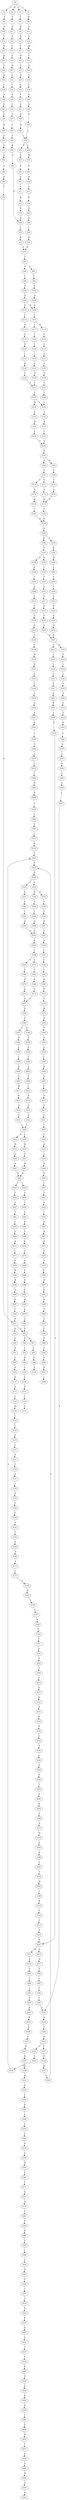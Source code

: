 strict digraph  {
	S0 -> S1 [ label = A ];
	S0 -> S2 [ label = G ];
	S0 -> S3 [ label = M ];
	S0 -> S4 [ label = L ];
	S1 -> S5 [ label = L ];
	S2 -> S6 [ label = V ];
	S3 -> S7 [ label = Y ];
	S4 -> S8 [ label = H ];
	S5 -> S9 [ label = H ];
	S6 -> S10 [ label = N ];
	S7 -> S11 [ label = Q ];
	S8 -> S12 [ label = Q ];
	S9 -> S13 [ label = R ];
	S10 -> S14 [ label = G ];
	S11 -> S15 [ label = S ];
	S12 -> S16 [ label = T ];
	S13 -> S17 [ label = V ];
	S14 -> S18 [ label = E ];
	S15 -> S19 [ label = L ];
	S16 -> S20 [ label = M ];
	S17 -> S21 [ label = M ];
	S18 -> S22 [ label = R ];
	S19 -> S23 [ label = G ];
	S20 -> S24 [ label = Y ];
	S21 -> S25 [ label = F ];
	S22 -> S26 [ label = V ];
	S23 -> S27 [ label = H ];
	S24 -> S28 [ label = Q ];
	S25 -> S29 [ label = D ];
	S26 -> S30 [ label = Q ];
	S27 -> S31 [ label = Q ];
	S28 -> S32 [ label = T ];
	S29 -> S33 [ label = S ];
	S30 -> S34 [ label = I ];
	S31 -> S35 [ label = L ];
	S32 -> S36 [ label = L ];
	S33 -> S37 [ label = V ];
	S34 -> S38 [ label = H ];
	S35 -> S39 [ label = A ];
	S36 -> S40 [ label = G ];
	S37 -> S41 [ label = G ];
	S38 -> S42 [ label = V ];
	S39 -> S43 [ label = L ];
	S40 -> S44 [ label = Q ];
	S41 -> S45 [ label = Q ];
	S42 -> S46 [ label = Y ];
	S43 -> S47 [ label = V ];
	S44 -> S48 [ label = Q ];
	S45 -> S49 [ label = Q ];
	S46 -> S50 [ label = Q ];
	S47 -> S51 [ label = T ];
	S48 -> S52 [ label = L ];
	S49 -> S52 [ label = L ];
	S50 -> S53 [ label = E ];
	S51 -> S54 [ label = Y ];
	S52 -> S55 [ label = E ];
	S52 -> S56 [ label = G ];
	S53 -> S57 [ label = C ];
	S54 -> S58 [ label = K ];
	S55 -> S59 [ label = A ];
	S56 -> S60 [ label = W ];
	S57 -> S61 [ label = A ];
	S58 -> S62 [ label = S ];
	S59 -> S63 [ label = V ];
	S60 -> S64 [ label = V ];
	S61 -> S65 [ label = Q ];
	S62 -> S66 [ label = A ];
	S63 -> S67 [ label = Q ];
	S64 -> S68 [ label = H ];
	S65 -> S69 [ label = K ];
	S66 -> S70 [ label = L ];
	S67 -> S71 [ label = Y ];
	S68 -> S72 [ label = Y ];
	S69 -> S73 [ label = L ];
	S70 -> S74 [ label = K ];
	S71 -> S75 [ label = K ];
	S72 -> S76 [ label = K ];
	S73 -> S77 [ label = A ];
	S74 -> S78 [ label = H ];
	S75 -> S79 [ label = S ];
	S76 -> S80 [ label = N ];
	S77 -> S81 [ label = Q ];
	S77 -> S82 [ label = A ];
	S78 -> S83 [ label = L ];
	S79 -> S66 [ label = A ];
	S80 -> S84 [ label = A ];
	S81 -> S85 [ label = V ];
	S82 -> S86 [ label = P ];
	S82 -> S87 [ label = A ];
	S83 -> S88 [ label = P ];
	S83 -> S89 [ label = S ];
	S84 -> S90 [ label = L ];
	S85 -> S91 [ label = N ];
	S86 -> S92 [ label = I ];
	S87 -> S93 [ label = S ];
	S88 -> S94 [ label = I ];
	S89 -> S95 [ label = I ];
	S90 -> S96 [ label = K ];
	S91 -> S97 [ label = Y ];
	S92 -> S98 [ label = R ];
	S93 -> S99 [ label = V ];
	S94 -> S100 [ label = A ];
	S95 -> S101 [ label = A ];
	S96 -> S78 [ label = H ];
	S97 -> S102 [ label = K ];
	S98 -> S103 [ label = C ];
	S99 -> S104 [ label = V ];
	S100 -> S105 [ label = Q ];
	S101 -> S106 [ label = Q ];
	S102 -> S107 [ label = D ];
	S103 -> S108 [ label = L ];
	S105 -> S109 [ label = D ];
	S105 -> S110 [ label = E ];
	S106 -> S109 [ label = D ];
	S107 -> S111 [ label = A ];
	S108 -> S112 [ label = G ];
	S109 -> S113 [ label = L ];
	S110 -> S114 [ label = L ];
	S111 -> S115 [ label = L ];
	S112 -> S116 [ label = C ];
	S113 -> S117 [ label = L ];
	S113 -> S118 [ label = R ];
	S114 -> S119 [ label = Q ];
	S115 -> S120 [ label = M ];
	S116 -> S121 [ label = S ];
	S117 -> S122 [ label = I ];
	S118 -> S123 [ label = V ];
	S119 -> S124 [ label = V ];
	S120 -> S125 [ label = L ];
	S122 -> S126 [ label = I ];
	S123 -> S127 [ label = S ];
	S124 -> S128 [ label = A ];
	S125 -> S129 [ label = L ];
	S126 -> S130 [ label = I ];
	S127 -> S131 [ label = I ];
	S128 -> S132 [ label = I ];
	S129 -> S133 [ label = P ];
	S130 -> S134 [ label = E ];
	S131 -> S135 [ label = D ];
	S132 -> S136 [ label = E ];
	S133 -> S137 [ label = L ];
	S134 -> S138 [ label = G ];
	S135 -> S139 [ label = G ];
	S136 -> S140 [ label = G ];
	S137 -> S141 [ label = A ];
	S138 -> S142 [ label = C ];
	S139 -> S143 [ label = C ];
	S140 -> S142 [ label = C ];
	S141 -> S144 [ label = T ];
	S142 -> S145 [ label = Y ];
	S143 -> S146 [ label = Y ];
	S144 -> S147 [ label = S ];
	S145 -> S148 [ label = L ];
	S145 -> S149 [ label = M ];
	S146 -> S148 [ label = L ];
	S147 -> S150 [ label = T ];
	S148 -> S151 [ label = Y ];
	S149 -> S152 [ label = Y ];
	S150 -> S153 [ label = N ];
	S151 -> S154 [ label = R ];
	S152 -> S155 [ label = R ];
	S153 -> S156 [ label = V ];
	S154 -> S157 [ label = I ];
	S155 -> S158 [ label = I ];
	S156 -> S159 [ label = Y ];
	S157 -> S160 [ label = F ];
	S158 -> S160 [ label = F ];
	S159 -> S161 [ label = V ];
	S160 -> S162 [ label = K ];
	S161 -> S163 [ label = T ];
	S162 -> S164 [ label = E ];
	S162 -> S165 [ label = D ];
	S163 -> S166 [ label = G ];
	S164 -> S167 [ label = F ];
	S165 -> S168 [ label = F ];
	S166 -> S169 [ label = H ];
	S167 -> S170 [ label = L ];
	S167 -> S171 [ label = V ];
	S168 -> S172 [ label = V ];
	S169 -> S173 [ label = Y ];
	S170 -> S174 [ label = A ];
	S171 -> S175 [ label = A ];
	S172 -> S176 [ label = A ];
	S173 -> S177 [ label = L ];
	S174 -> S178 [ label = A ];
	S175 -> S179 [ label = A ];
	S176 -> S179 [ label = A ];
	S177 -> S180 [ label = F ];
	S178 -> S181 [ label = C ];
	S179 -> S182 [ label = C ];
	S180 -> S183 [ label = H ];
	S181 -> S184 [ label = D ];
	S182 -> S184 [ label = D ];
	S183 -> S185 [ label = L ];
	S184 -> S186 [ label = A ];
	S185 -> S187 [ label = F ];
	S186 -> S188 [ label = P ];
	S186 -> S189 [ label = S ];
	S187 -> S190 [ label = R ];
	S188 -> S191 [ label = E ];
	S189 -> S192 [ label = E ];
	S190 -> S193 [ label = P ];
	S191 -> S194 [ label = Q ];
	S191 -> S195 [ label = R ];
	S192 -> S196 [ label = R ];
	S193 -> S197 [ label = F ];
	S194 -> S198 [ label = L ];
	S195 -> S199 [ label = L ];
	S196 -> S200 [ label = L ];
	S197 -> S201 [ label = V ];
	S198 -> S202 [ label = T ];
	S199 -> S203 [ label = T ];
	S200 -> S204 [ label = V ];
	S201 -> S205 [ label = P ];
	S202 -> S206 [ label = L ];
	S203 -> S207 [ label = L ];
	S204 -> S208 [ label = V ];
	S205 -> S209 [ label = V ];
	S206 -> S210 [ label = V ];
	S207 -> S211 [ label = T ];
	S208 -> S212 [ label = A ];
	S209 -> S213 [ label = C ];
	S210 -> S214 [ label = T ];
	S211 -> S215 [ label = S ];
	S212 -> S216 [ label = S ];
	S213 -> S217 [ label = Q ];
	S214 -> S218 [ label = Q ];
	S215 -> S219 [ label = S ];
	S216 -> S220 [ label = S ];
	S217 -> S221 [ label = E ];
	S218 -> S222 [ label = N ];
	S219 -> S223 [ label = N ];
	S220 -> S224 [ label = N ];
	S221 -> S225 [ label = N ];
	S222 -> S226 [ label = Q ];
	S223 -> S227 [ label = R ];
	S224 -> S227 [ label = R ];
	S225 -> S228 [ label = E ];
	S226 -> S229 [ label = L ];
	S227 -> S230 [ label = H ];
	S227 -> S231 [ label = T ];
	S228 -> S232 [ label = N ];
	S229 -> S233 [ label = M ];
	S230 -> S234 [ label = E ];
	S231 -> S235 [ label = L ];
	S232 -> S236 [ label = L ];
	S233 -> S237 [ label = N ];
	S234 -> S238 [ label = L ];
	S235 -> S239 [ label = L ];
	S236 -> S240 [ label = E ];
	S237 -> S241 [ label = E ];
	S238 -> S242 [ label = L ];
	S239 -> S243 [ label = L ];
	S240 -> S244 [ label = I ];
	S241 -> S245 [ label = L ];
	S242 -> S246 [ label = G ];
	S243 -> S247 [ label = E ];
	S244 -> S248 [ label = E ];
	S245 -> S249 [ label = V ];
	S246 -> S250 [ label = E ];
	S247 -> S251 [ label = E ];
	S248 -> S252 [ label = N ];
	S249 -> S253 [ label = Q ];
	S250 -> S254 [ label = F ];
	S251 -> S255 [ label = F ];
	S252 -> S256 [ label = V ];
	S253 -> S257 [ label = S ];
	S254 -> S258 [ label = V ];
	S255 -> S259 [ label = V ];
	S256 -> S260 [ label = K ];
	S257 -> S261 [ label = Q ];
	S258 -> S262 [ label = E ];
	S259 -> S263 [ label = D ];
	S260 -> S264 [ label = N ];
	S261 -> S265 [ label = L ];
	S262 -> S266 [ label = S ];
	S263 -> S267 [ label = S ];
	S264 -> S268 [ label = N ];
	S265 -> S269 [ label = V ];
	S266 -> S270 [ label = Q ];
	S267 -> S271 [ label = M ];
	S267 -> S272 [ label = Q ];
	S268 -> S273 [ label = D ];
	S269 -> S274 [ label = L ];
	S270 -> S275 [ label = L ];
	S271 -> S276 [ label = L ];
	S272 -> S277 [ label = M ];
	S273 -> S278 [ label = W ];
	S274 -> S279 [ label = L ];
	S275 -> S280 [ label = S ];
	S276 -> S281 [ label = V ];
	S277 -> S282 [ label = T ];
	S278 -> S283 [ label = R ];
	S279 -> S284 [ label = L ];
	S280 -> S285 [ label = L ];
	S281 -> S286 [ label = L ];
	S282 -> S287 [ label = L ];
	S283 -> S288 [ label = K ];
	S284 -> S289 [ label = H ];
	S285 -> S290 [ label = V ];
	S286 -> S291 [ label = V ];
	S287 -> S292 [ label = V ];
	S288 -> S293 [ label = S ];
	S289 -> S294 [ label = H ];
	S290 -> S295 [ label = L ];
	S291 -> S296 [ label = F ];
	S292 -> S297 [ label = L ];
	S293 -> S298 [ label = C ];
	S294 -> S299 [ label = T ];
	S295 -> S300 [ label = S ];
	S296 -> S301 [ label = R ];
	S297 -> S300 [ label = S ];
	S298 -> S302 [ label = M ];
	S299 -> S303 [ label = Y ];
	S300 -> S304 [ label = H ];
	S301 -> S305 [ label = H ];
	S302 -> S306 [ label = T ];
	S303 -> S307 [ label = F ];
	S304 -> S308 [ label = A ];
	S305 -> S309 [ label = S ];
	S306 -> S310 [ label = R ];
	S307 -> S311 [ label = V ];
	S308 -> S312 [ label = Q ];
	S309 -> S313 [ label = S ];
	S310 -> S314 [ label = F ];
	S311 -> S315 [ label = K ];
	S312 -> S316 [ label = F ];
	S312 -> S317 [ label = I ];
	S313 -> S318 [ label = F ];
	S314 -> S319 [ label = V ];
	S315 -> S320 [ label = V ];
	S316 -> S321 [ label = V ];
	S317 -> S322 [ label = V ];
	S318 -> S323 [ label = R ];
	S319 -> S324 [ label = D ];
	S320 -> S325 [ label = E ];
	S321 -> S326 [ label = K ];
	S322 -> S327 [ label = K ];
	S323 -> S328 [ label = Q ];
	S324 -> S267 [ label = S ];
	S325 -> S329 [ label = D ];
	S326 -> S320 [ label = V ];
	S327 -> S330 [ label = V ];
	S328 -> S331 [ label = N ];
	S329 -> S332 [ label = S ];
	S329 -> S333 [ label = T ];
	S330 -> S325 [ label = E ];
	S331 -> S334 [ label = G ];
	S332 -> S335 [ label = N ];
	S332 -> S336 [ label = H ];
	S333 -> S337 [ label = S ];
	S334 -> S338 [ label = L ];
	S335 -> S339 [ label = T ];
	S336 -> S340 [ label = V ];
	S337 -> S341 [ label = V ];
	S338 -> S342 [ label = K ];
	S339 -> S343 [ label = T ];
	S340 -> S344 [ label = T ];
	S341 -> S345 [ label = T ];
	S342 -> S346 [ label = L ];
	S343 -> S347 [ label = H ];
	S344 -> S348 [ label = Q ];
	S345 -> S349 [ label = Q ];
	S346 -> S350 [ label = V ];
	S347 -> S351 [ label = V ];
	S348 -> S352 [ label = V ];
	S349 -> S352 [ label = V ];
	S350 -> S353 [ label = I ];
	S351 -> S354 [ label = K ];
	S352 -> S355 [ label = R ];
	S353 -> S356 [ label = D ];
	S354 -> S357 [ label = L ];
	S355 -> S358 [ label = L ];
	S356 -> S359 [ label = S ];
	S357 -> S360 [ label = I ];
	S358 -> S361 [ label = S ];
	S358 -> S362 [ label = T ];
	S359 -> S363 [ label = M ];
	S360 -> S364 [ label = I ];
	S361 -> S365 [ label = V ];
	S362 -> S366 [ label = V ];
	S363 -> S367 [ label = E ];
	S364 -> S368 [ label = D ];
	S365 -> S369 [ label = D ];
	S366 -> S370 [ label = D ];
	S367 -> S371 [ label = T ];
	S368 -> S372 [ label = S ];
	S369 -> S373 [ label = S ];
	S370 -> S374 [ label = S ];
	S371 -> S375 [ label = S ];
	S372 -> S376 [ label = Y ];
	S373 -> S377 [ label = G ];
	S374 -> S377 [ label = G ];
	S375 -> S378 [ label = N ];
	S376 -> S379 [ label = N ];
	S377 -> S380 [ label = N ];
	S378 -> S381 [ label = Y ];
	S379 -> S382 [ label = G ];
	S380 -> S383 [ label = G ];
	S381 -> S384 [ label = F ];
	S382 -> S385 [ label = N ];
	S383 -> S386 [ label = Q ];
	S383 -> S387 [ label = L ];
	S384 -> S388 [ label = R ];
	S385 -> S389 [ label = N ];
	S386 -> S390 [ label = A ];
	S387 -> S391 [ label = A ];
	S388 -> S392 [ label = S ];
	S389 -> S393 [ label = L ];
	S390 -> S394 [ label = L ];
	S391 -> S395 [ label = L ];
	S392 -> S396 [ label = I ];
	S393 -> S397 [ label = L ];
	S394 -> S398 [ label = L ];
	S395 -> S399 [ label = L ];
	S396 -> S400 [ label = S ];
	S397 -> S401 [ label = A ];
	S398 -> S402 [ label = A ];
	S399 -> S403 [ label = S ];
	S400 -> S404 [ label = D ];
	S401 -> S405 [ label = Q ];
	S402 -> S406 [ label = E ];
	S403 -> S407 [ label = E ];
	S404 -> S408 [ label = V ];
	S405 -> S409 [ label = L ];
	S406 -> S410 [ label = L ];
	S407 -> S411 [ label = M ];
	S408 -> S412 [ label = I ];
	S409 -> S413 [ label = H ];
	S410 -> S414 [ label = R ];
	S411 -> S415 [ label = R ];
	S412 -> S416 [ label = V ];
	S413 -> S417 [ label = R ];
	S414 -> S418 [ label = Q ];
	S415 -> S419 [ label = Q ];
	S416 -> S420 [ label = N ];
	S417 -> S421 [ label = I ];
	S418 -> S422 [ label = V ];
	S419 -> S423 [ label = V ];
	S420 -> S424 [ label = K ];
	S421 -> S425 [ label = L ];
	S422 -> S426 [ label = L ];
	S423 -> S426 [ label = L ];
	S424 -> S427 [ label = D ];
	S425 -> S428 [ label = T ];
	S426 -> S429 [ label = I ];
	S426 -> S430 [ label = N ];
	S427 -> S431 [ label = G ];
	S428 -> S432 [ label = A ];
	S429 -> S433 [ label = M ];
	S430 -> S434 [ label = M ];
	S431 -> S435 [ label = I ];
	S432 -> S436 [ label = T ];
	S433 -> S437 [ label = S ];
	S434 -> S438 [ label = S ];
	S435 -> S439 [ label = L ];
	S436 -> S440 [ label = H ];
	S437 -> S441 [ label = H ];
	S438 -> S442 [ label = H ];
	S439 -> S443 [ label = E ];
	S440 -> S444 [ label = N ];
	S441 -> S445 [ label = N ];
	S442 -> S445 [ label = N ];
	S443 -> S446 [ label = E ];
	S444 -> S447 [ label = I ];
	S445 -> S448 [ label = I ];
	S445 -> S449 [ label = L ];
	S446 -> S450 [ label = K ];
	S447 -> S451 [ label = T ];
	S448 -> S452 [ label = V ];
	S449 -> S453 [ label = V ];
	S450 -> S454 [ label = D ];
	S451 -> S455 [ label = A ];
	S452 -> S456 [ label = T ];
	S453 -> S457 [ label = T ];
	S454 -> S458 [ label = K ];
	S455 -> S459 [ label = I ];
	S456 -> S460 [ label = G ];
	S457 -> S461 [ label = A ];
	S458 -> S462 [ label = I ];
	S459 -> S463 [ label = A ];
	S460 -> S464 [ label = S ];
	S461 -> S465 [ label = G ];
	S462 -> S466 [ label = S ];
	S463 -> S467 [ label = N ];
	S464 -> S468 [ label = S ];
	S465 -> S469 [ label = A ];
	S466 -> S470 [ label = N ];
	S467 -> S471 [ label = E ];
	S468 -> S472 [ label = E ];
	S469 -> S473 [ label = D ];
	S470 -> S474 [ label = T ];
	S471 -> S475 [ label = P ];
	S472 -> S476 [ label = S ];
	S473 -> S477 [ label = L ];
	S474 -> S478 [ label = S ];
	S475 -> S479 [ label = S ];
	S476 -> S480 [ label = A ];
	S477 -> S481 [ label = V ];
	S478 -> S482 [ label = A ];
	S479 -> S483 [ label = L ];
	S480 -> S484 [ label = G ];
	S481 -> S485 [ label = M ];
	S482 -> S486 [ label = N ];
	S483 -> S487 [ label = D ];
	S484 -> S488 [ label = E ];
	S485 -> S489 [ label = D ];
	S486 -> S490 [ label = A ];
	S487 -> S491 [ label = S ];
	S488 -> S492 [ label = P ];
	S489 -> S493 [ label = Q ];
	S490 -> S494 [ label = M ];
	S491 -> S495 [ label = K ];
	S492 -> S496 [ label = K ];
	S493 -> S497 [ label = K ];
	S495 -> S498 [ label = Q ];
	S496 -> S499 [ label = L ];
	S497 -> S500 [ label = L ];
	S498 -> S501 [ label = A ];
	S499 -> S502 [ label = A ];
	S500 -> S77 [ label = A ];
	S501 -> S503 [ label = T ];
	S502 -> S82 [ label = A ];
	S503 -> S504 [ label = P ];
	S504 -> S505 [ label = V ];
	S505 -> S506 [ label = F ];
	S506 -> S507 [ label = R ];
	S507 -> S508 [ label = L ];
}

